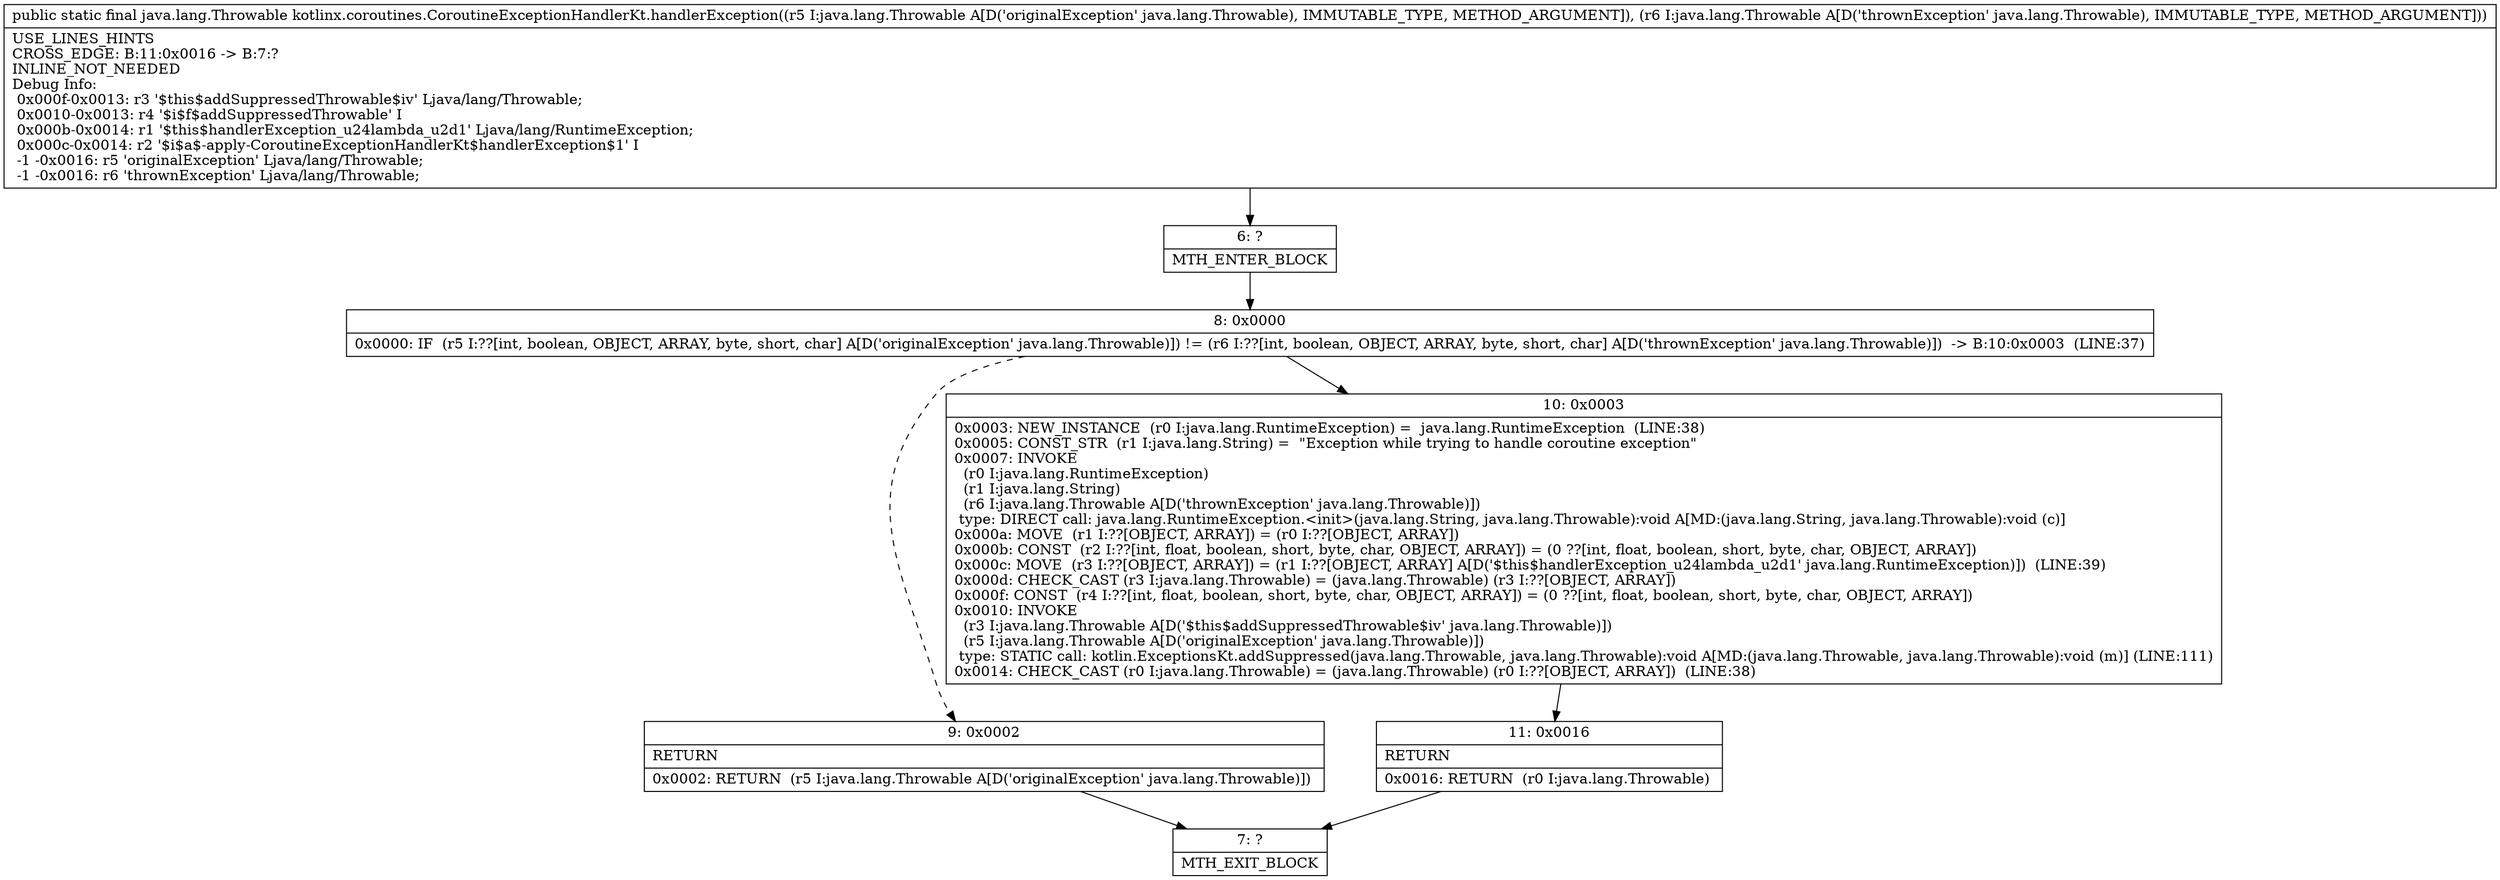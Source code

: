 digraph "CFG forkotlinx.coroutines.CoroutineExceptionHandlerKt.handlerException(Ljava\/lang\/Throwable;Ljava\/lang\/Throwable;)Ljava\/lang\/Throwable;" {
Node_6 [shape=record,label="{6\:\ ?|MTH_ENTER_BLOCK\l}"];
Node_8 [shape=record,label="{8\:\ 0x0000|0x0000: IF  (r5 I:??[int, boolean, OBJECT, ARRAY, byte, short, char] A[D('originalException' java.lang.Throwable)]) != (r6 I:??[int, boolean, OBJECT, ARRAY, byte, short, char] A[D('thrownException' java.lang.Throwable)])  \-\> B:10:0x0003  (LINE:37)\l}"];
Node_9 [shape=record,label="{9\:\ 0x0002|RETURN\l|0x0002: RETURN  (r5 I:java.lang.Throwable A[D('originalException' java.lang.Throwable)]) \l}"];
Node_7 [shape=record,label="{7\:\ ?|MTH_EXIT_BLOCK\l}"];
Node_10 [shape=record,label="{10\:\ 0x0003|0x0003: NEW_INSTANCE  (r0 I:java.lang.RuntimeException) =  java.lang.RuntimeException  (LINE:38)\l0x0005: CONST_STR  (r1 I:java.lang.String) =  \"Exception while trying to handle coroutine exception\" \l0x0007: INVOKE  \l  (r0 I:java.lang.RuntimeException)\l  (r1 I:java.lang.String)\l  (r6 I:java.lang.Throwable A[D('thrownException' java.lang.Throwable)])\l type: DIRECT call: java.lang.RuntimeException.\<init\>(java.lang.String, java.lang.Throwable):void A[MD:(java.lang.String, java.lang.Throwable):void (c)]\l0x000a: MOVE  (r1 I:??[OBJECT, ARRAY]) = (r0 I:??[OBJECT, ARRAY]) \l0x000b: CONST  (r2 I:??[int, float, boolean, short, byte, char, OBJECT, ARRAY]) = (0 ??[int, float, boolean, short, byte, char, OBJECT, ARRAY]) \l0x000c: MOVE  (r3 I:??[OBJECT, ARRAY]) = (r1 I:??[OBJECT, ARRAY] A[D('$this$handlerException_u24lambda_u2d1' java.lang.RuntimeException)])  (LINE:39)\l0x000d: CHECK_CAST (r3 I:java.lang.Throwable) = (java.lang.Throwable) (r3 I:??[OBJECT, ARRAY]) \l0x000f: CONST  (r4 I:??[int, float, boolean, short, byte, char, OBJECT, ARRAY]) = (0 ??[int, float, boolean, short, byte, char, OBJECT, ARRAY]) \l0x0010: INVOKE  \l  (r3 I:java.lang.Throwable A[D('$this$addSuppressedThrowable$iv' java.lang.Throwable)])\l  (r5 I:java.lang.Throwable A[D('originalException' java.lang.Throwable)])\l type: STATIC call: kotlin.ExceptionsKt.addSuppressed(java.lang.Throwable, java.lang.Throwable):void A[MD:(java.lang.Throwable, java.lang.Throwable):void (m)] (LINE:111)\l0x0014: CHECK_CAST (r0 I:java.lang.Throwable) = (java.lang.Throwable) (r0 I:??[OBJECT, ARRAY])  (LINE:38)\l}"];
Node_11 [shape=record,label="{11\:\ 0x0016|RETURN\l|0x0016: RETURN  (r0 I:java.lang.Throwable) \l}"];
MethodNode[shape=record,label="{public static final java.lang.Throwable kotlinx.coroutines.CoroutineExceptionHandlerKt.handlerException((r5 I:java.lang.Throwable A[D('originalException' java.lang.Throwable), IMMUTABLE_TYPE, METHOD_ARGUMENT]), (r6 I:java.lang.Throwable A[D('thrownException' java.lang.Throwable), IMMUTABLE_TYPE, METHOD_ARGUMENT]))  | USE_LINES_HINTS\lCROSS_EDGE: B:11:0x0016 \-\> B:7:?\lINLINE_NOT_NEEDED\lDebug Info:\l  0x000f\-0x0013: r3 '$this$addSuppressedThrowable$iv' Ljava\/lang\/Throwable;\l  0x0010\-0x0013: r4 '$i$f$addSuppressedThrowable' I\l  0x000b\-0x0014: r1 '$this$handlerException_u24lambda_u2d1' Ljava\/lang\/RuntimeException;\l  0x000c\-0x0014: r2 '$i$a$\-apply\-CoroutineExceptionHandlerKt$handlerException$1' I\l  \-1 \-0x0016: r5 'originalException' Ljava\/lang\/Throwable;\l  \-1 \-0x0016: r6 'thrownException' Ljava\/lang\/Throwable;\l}"];
MethodNode -> Node_6;Node_6 -> Node_8;
Node_8 -> Node_9[style=dashed];
Node_8 -> Node_10;
Node_9 -> Node_7;
Node_10 -> Node_11;
Node_11 -> Node_7;
}

